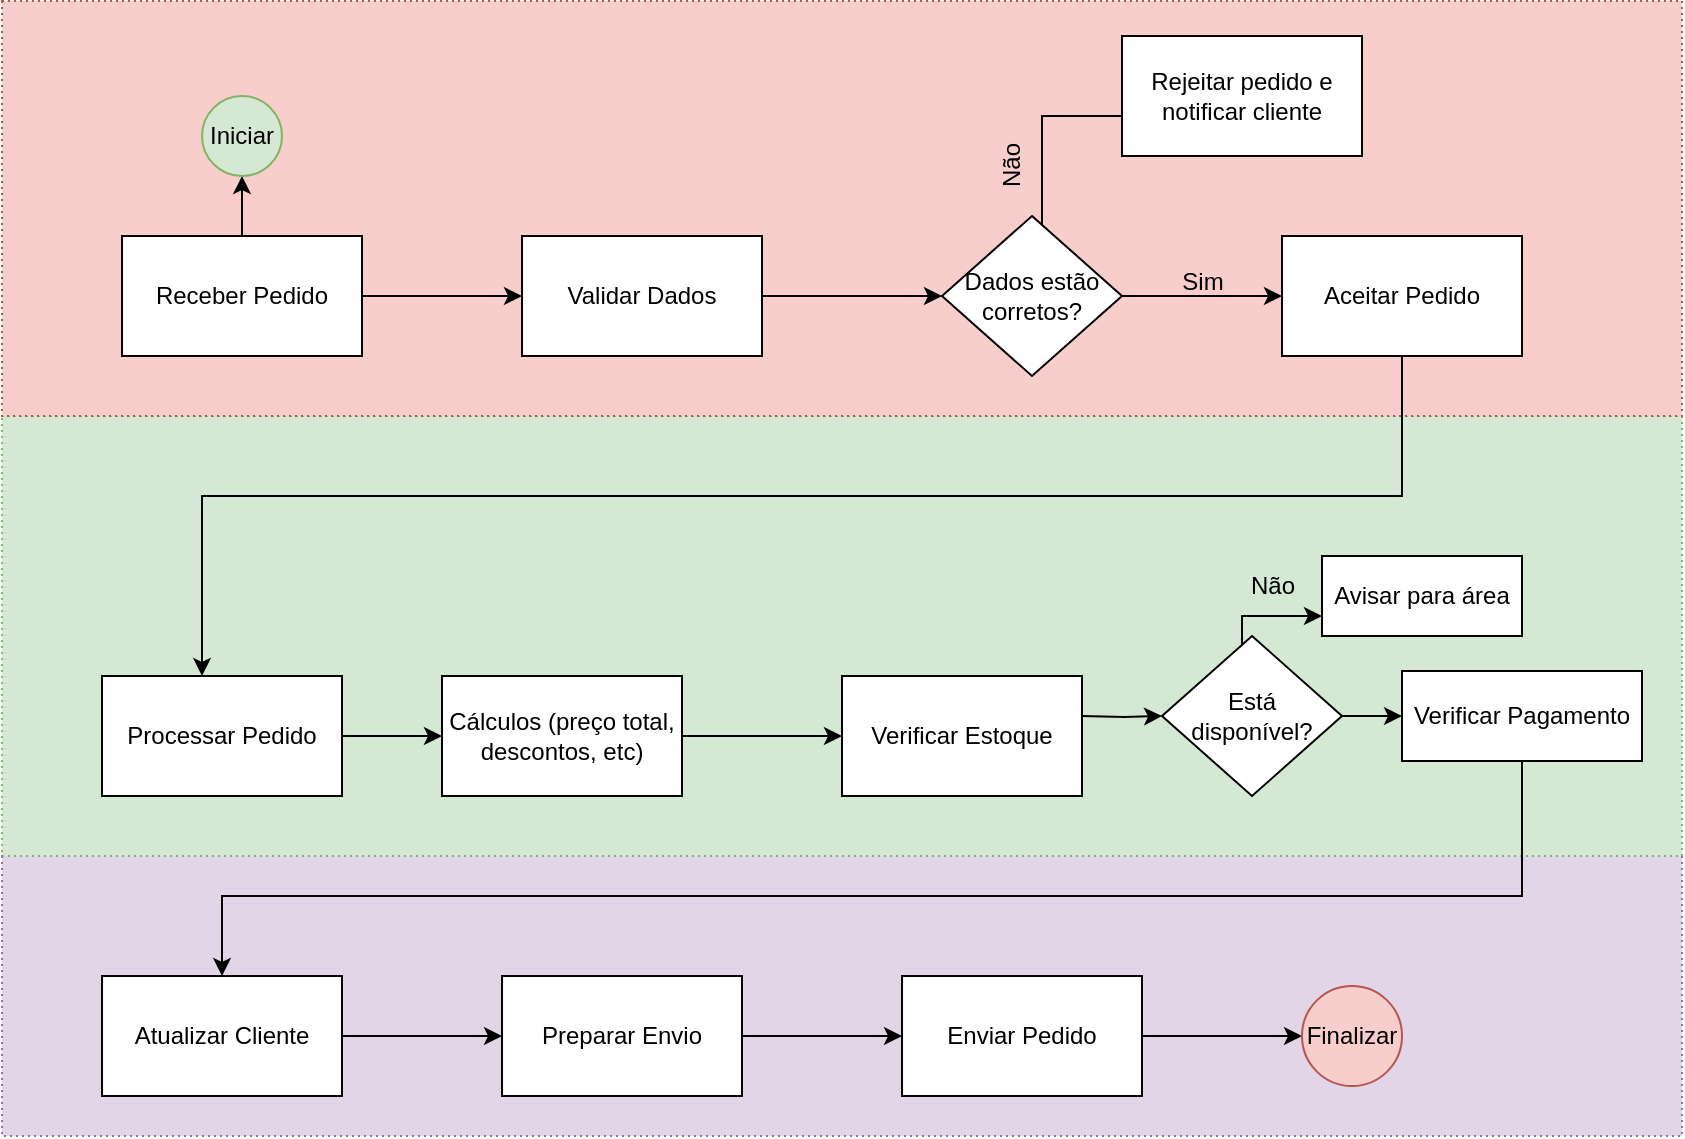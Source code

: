 <mxfile version="21.7.5" type="device">
  <diagram name="Page-1" id="2YBvvXClWsGukQMizWep">
    <mxGraphModel dx="1900" dy="621" grid="1" gridSize="10" guides="1" tooltips="1" connect="1" arrows="1" fold="1" page="1" pageScale="1" pageWidth="850" pageHeight="1100" math="0" shadow="0">
      <root>
        <mxCell id="0" />
        <mxCell id="1" parent="0" />
        <mxCell id="LpA9F5_BL7Sh21Nrzfpq-49" value="" style="rounded=0;whiteSpace=wrap;html=1;dashed=1;dashPattern=1 2;align=right;spacing=-20;labelPosition=center;verticalLabelPosition=top;verticalAlign=bottom;spacingLeft=25;fontFamily=Roboto Slab;fontSource=https%3A%2F%2Ffonts.googleapis.com%2Fcss%3Ffamily%3DRoboto%2BSlab;fontStyle=0;strokeColor=#9673A6;fillColor=#e1d5e7;spacingTop=0;spacingRight=25;fontColor=#9673A6;connectable=0;allowArrows=0;" vertex="1" parent="1">
          <mxGeometry x="-40" y="470" width="840" height="140" as="geometry" />
        </mxCell>
        <mxCell id="LpA9F5_BL7Sh21Nrzfpq-48" value="" style="rounded=0;whiteSpace=wrap;html=1;dashed=1;dashPattern=1 2;spacing=-20;labelPosition=center;verticalLabelPosition=top;align=right;verticalAlign=bottom;spacingLeft=25;fontFamily=Roboto Slab;fontSource=https%3A%2F%2Ffonts.googleapis.com%2Fcss%3Ffamily%3DRoboto%2BSlab;fontStyle=0;strokeColor=#82b366;fillColor=#d5e8d4;spacingTop=0;spacingRight=25;fontColor=#82B366;connectable=0;allowArrows=0;" vertex="1" parent="1">
          <mxGeometry x="-40" y="250" width="840" height="220" as="geometry" />
        </mxCell>
        <mxCell id="LpA9F5_BL7Sh21Nrzfpq-47" value="" style="rounded=0;dashed=1;dashPattern=1 2;labelPosition=center;verticalLabelPosition=top;align=right;verticalAlign=bottom;spacingTop=0;spacing=-20;spacingLeft=25;fontFamily=Roboto Slab;fontSource=https%3A%2F%2Ffonts.googleapis.com%2Fcss%3Ffamily%3DRoboto%2BSlab;horizontal=1;fontStyle=0;labelBorderColor=none;labelBackgroundColor=none;fillColor=#f8cecc;strokeColor=#b85450;fontColor=#B85450;whiteSpace=wrap;html=1;spacingRight=25;connectable=0;allowArrows=0;" vertex="1" parent="1">
          <mxGeometry x="-40" y="42.5" width="840" height="207.5" as="geometry" />
        </mxCell>
        <mxCell id="LpA9F5_BL7Sh21Nrzfpq-3" value="" style="edgeStyle=orthogonalEdgeStyle;rounded=0;orthogonalLoop=1;jettySize=auto;html=1;" edge="1" parent="1" source="LpA9F5_BL7Sh21Nrzfpq-1" target="LpA9F5_BL7Sh21Nrzfpq-2">
          <mxGeometry relative="1" as="geometry" />
        </mxCell>
        <mxCell id="LpA9F5_BL7Sh21Nrzfpq-52" value="" style="edgeStyle=orthogonalEdgeStyle;rounded=0;orthogonalLoop=1;jettySize=auto;html=1;" edge="1" parent="1" source="LpA9F5_BL7Sh21Nrzfpq-1" target="LpA9F5_BL7Sh21Nrzfpq-51">
          <mxGeometry relative="1" as="geometry" />
        </mxCell>
        <mxCell id="LpA9F5_BL7Sh21Nrzfpq-1" value="Receber Pedido" style="rounded=0;whiteSpace=wrap;html=1;" vertex="1" parent="1">
          <mxGeometry x="20" y="160" width="120" height="60" as="geometry" />
        </mxCell>
        <mxCell id="LpA9F5_BL7Sh21Nrzfpq-5" value="" style="edgeStyle=orthogonalEdgeStyle;rounded=0;orthogonalLoop=1;jettySize=auto;html=1;" edge="1" parent="1" source="LpA9F5_BL7Sh21Nrzfpq-2" target="LpA9F5_BL7Sh21Nrzfpq-4">
          <mxGeometry relative="1" as="geometry" />
        </mxCell>
        <mxCell id="LpA9F5_BL7Sh21Nrzfpq-2" value="Validar Dados" style="rounded=0;whiteSpace=wrap;html=1;" vertex="1" parent="1">
          <mxGeometry x="220" y="160" width="120" height="60" as="geometry" />
        </mxCell>
        <mxCell id="LpA9F5_BL7Sh21Nrzfpq-7" value="" style="edgeStyle=orthogonalEdgeStyle;rounded=0;orthogonalLoop=1;jettySize=auto;html=1;entryX=0.25;entryY=1;entryDx=0;entryDy=0;" edge="1" parent="1" source="LpA9F5_BL7Sh21Nrzfpq-4" target="LpA9F5_BL7Sh21Nrzfpq-6">
          <mxGeometry relative="1" as="geometry">
            <Array as="points">
              <mxPoint x="480" y="100" />
              <mxPoint x="550" y="100" />
            </Array>
          </mxGeometry>
        </mxCell>
        <mxCell id="LpA9F5_BL7Sh21Nrzfpq-9" value="" style="edgeStyle=orthogonalEdgeStyle;rounded=0;orthogonalLoop=1;jettySize=auto;html=1;" edge="1" parent="1" source="LpA9F5_BL7Sh21Nrzfpq-4" target="LpA9F5_BL7Sh21Nrzfpq-8">
          <mxGeometry relative="1" as="geometry" />
        </mxCell>
        <mxCell id="LpA9F5_BL7Sh21Nrzfpq-4" value="Dados estão corretos?" style="rhombus;whiteSpace=wrap;html=1;rounded=0;" vertex="1" parent="1">
          <mxGeometry x="430" y="150" width="90" height="80" as="geometry" />
        </mxCell>
        <mxCell id="LpA9F5_BL7Sh21Nrzfpq-6" value="Rejeitar pedido e notificar cliente" style="whiteSpace=wrap;html=1;rounded=0;" vertex="1" parent="1">
          <mxGeometry x="520" y="60" width="120" height="60" as="geometry" />
        </mxCell>
        <mxCell id="LpA9F5_BL7Sh21Nrzfpq-13" value="" style="edgeStyle=orthogonalEdgeStyle;rounded=0;orthogonalLoop=1;jettySize=auto;html=1;" edge="1" parent="1" source="LpA9F5_BL7Sh21Nrzfpq-8" target="LpA9F5_BL7Sh21Nrzfpq-12">
          <mxGeometry relative="1" as="geometry">
            <Array as="points">
              <mxPoint x="660" y="290" />
              <mxPoint x="60" y="290" />
            </Array>
          </mxGeometry>
        </mxCell>
        <mxCell id="LpA9F5_BL7Sh21Nrzfpq-8" value="Aceitar Pedido" style="whiteSpace=wrap;html=1;rounded=0;" vertex="1" parent="1">
          <mxGeometry x="600" y="160" width="120" height="60" as="geometry" />
        </mxCell>
        <mxCell id="LpA9F5_BL7Sh21Nrzfpq-10" value="Não" style="text;html=1;align=center;verticalAlign=middle;resizable=0;points=[];autosize=1;strokeColor=none;fillColor=none;rotation=-90;" vertex="1" parent="1">
          <mxGeometry x="440" y="110" width="50" height="30" as="geometry" />
        </mxCell>
        <mxCell id="LpA9F5_BL7Sh21Nrzfpq-11" value="Sim" style="text;html=1;align=center;verticalAlign=middle;resizable=0;points=[];autosize=1;strokeColor=none;fillColor=none;" vertex="1" parent="1">
          <mxGeometry x="540" y="168" width="40" height="30" as="geometry" />
        </mxCell>
        <mxCell id="LpA9F5_BL7Sh21Nrzfpq-15" value="" style="edgeStyle=orthogonalEdgeStyle;rounded=0;orthogonalLoop=1;jettySize=auto;html=1;" edge="1" parent="1" source="LpA9F5_BL7Sh21Nrzfpq-12" target="LpA9F5_BL7Sh21Nrzfpq-14">
          <mxGeometry relative="1" as="geometry" />
        </mxCell>
        <mxCell id="LpA9F5_BL7Sh21Nrzfpq-12" value="Processar Pedido" style="whiteSpace=wrap;html=1;rounded=0;" vertex="1" parent="1">
          <mxGeometry x="10" y="380" width="120" height="60" as="geometry" />
        </mxCell>
        <mxCell id="LpA9F5_BL7Sh21Nrzfpq-17" value="" style="edgeStyle=orthogonalEdgeStyle;rounded=0;orthogonalLoop=1;jettySize=auto;html=1;" edge="1" parent="1" source="LpA9F5_BL7Sh21Nrzfpq-14" target="LpA9F5_BL7Sh21Nrzfpq-16">
          <mxGeometry relative="1" as="geometry" />
        </mxCell>
        <mxCell id="LpA9F5_BL7Sh21Nrzfpq-14" value="Cálculos (preço total, descontos, etc)" style="whiteSpace=wrap;html=1;rounded=0;" vertex="1" parent="1">
          <mxGeometry x="180" y="380" width="120" height="60" as="geometry" />
        </mxCell>
        <mxCell id="LpA9F5_BL7Sh21Nrzfpq-16" value="Verificar Estoque" style="whiteSpace=wrap;html=1;rounded=0;" vertex="1" parent="1">
          <mxGeometry x="380" y="380" width="120" height="60" as="geometry" />
        </mxCell>
        <mxCell id="LpA9F5_BL7Sh21Nrzfpq-18" value="" style="edgeStyle=orthogonalEdgeStyle;rounded=0;orthogonalLoop=1;jettySize=auto;html=1;" edge="1" parent="1" target="LpA9F5_BL7Sh21Nrzfpq-21">
          <mxGeometry relative="1" as="geometry">
            <mxPoint x="500" y="400" as="sourcePoint" />
          </mxGeometry>
        </mxCell>
        <mxCell id="LpA9F5_BL7Sh21Nrzfpq-36" value="" style="edgeStyle=orthogonalEdgeStyle;rounded=0;orthogonalLoop=1;jettySize=auto;html=1;" edge="1" parent="1" source="LpA9F5_BL7Sh21Nrzfpq-21" target="LpA9F5_BL7Sh21Nrzfpq-35">
          <mxGeometry relative="1" as="geometry" />
        </mxCell>
        <mxCell id="LpA9F5_BL7Sh21Nrzfpq-21" value="Está disponível?" style="rhombus;whiteSpace=wrap;html=1;rounded=0;" vertex="1" parent="1">
          <mxGeometry x="540" y="360" width="90" height="80" as="geometry" />
        </mxCell>
        <mxCell id="LpA9F5_BL7Sh21Nrzfpq-31" value="Avisar para área" style="whiteSpace=wrap;html=1;rounded=0;" vertex="1" parent="1">
          <mxGeometry x="620" y="320" width="100" height="40" as="geometry" />
        </mxCell>
        <mxCell id="LpA9F5_BL7Sh21Nrzfpq-33" value="Não" style="text;html=1;align=center;verticalAlign=middle;resizable=0;points=[];autosize=1;strokeColor=none;fillColor=none;rotation=0;" vertex="1" parent="1">
          <mxGeometry x="570" y="320" width="50" height="30" as="geometry" />
        </mxCell>
        <mxCell id="LpA9F5_BL7Sh21Nrzfpq-34" value="" style="endArrow=classic;html=1;rounded=0;entryX=0;entryY=0.75;entryDx=0;entryDy=0;" edge="1" parent="1" target="LpA9F5_BL7Sh21Nrzfpq-31">
          <mxGeometry width="50" height="50" relative="1" as="geometry">
            <mxPoint x="580" y="365" as="sourcePoint" />
            <mxPoint x="630" y="315" as="targetPoint" />
            <Array as="points">
              <mxPoint x="580" y="350" />
            </Array>
          </mxGeometry>
        </mxCell>
        <mxCell id="LpA9F5_BL7Sh21Nrzfpq-38" value="" style="edgeStyle=orthogonalEdgeStyle;rounded=0;orthogonalLoop=1;jettySize=auto;html=1;" edge="1" parent="1" source="LpA9F5_BL7Sh21Nrzfpq-35" target="LpA9F5_BL7Sh21Nrzfpq-37">
          <mxGeometry relative="1" as="geometry">
            <Array as="points">
              <mxPoint x="720" y="490" />
              <mxPoint x="70" y="490" />
            </Array>
          </mxGeometry>
        </mxCell>
        <mxCell id="LpA9F5_BL7Sh21Nrzfpq-35" value="Verificar Pagamento" style="whiteSpace=wrap;html=1;rounded=0;" vertex="1" parent="1">
          <mxGeometry x="660" y="377.5" width="120" height="45" as="geometry" />
        </mxCell>
        <mxCell id="LpA9F5_BL7Sh21Nrzfpq-40" value="" style="edgeStyle=orthogonalEdgeStyle;rounded=0;orthogonalLoop=1;jettySize=auto;html=1;" edge="1" parent="1" source="LpA9F5_BL7Sh21Nrzfpq-37" target="LpA9F5_BL7Sh21Nrzfpq-39">
          <mxGeometry relative="1" as="geometry" />
        </mxCell>
        <mxCell id="LpA9F5_BL7Sh21Nrzfpq-37" value="Atualizar Cliente" style="whiteSpace=wrap;html=1;rounded=0;" vertex="1" parent="1">
          <mxGeometry x="10" y="530" width="120" height="60" as="geometry" />
        </mxCell>
        <mxCell id="LpA9F5_BL7Sh21Nrzfpq-42" value="" style="edgeStyle=orthogonalEdgeStyle;rounded=0;orthogonalLoop=1;jettySize=auto;html=1;" edge="1" parent="1" source="LpA9F5_BL7Sh21Nrzfpq-39" target="LpA9F5_BL7Sh21Nrzfpq-41">
          <mxGeometry relative="1" as="geometry" />
        </mxCell>
        <mxCell id="LpA9F5_BL7Sh21Nrzfpq-39" value="Preparar Envio" style="whiteSpace=wrap;html=1;rounded=0;" vertex="1" parent="1">
          <mxGeometry x="210" y="530" width="120" height="60" as="geometry" />
        </mxCell>
        <mxCell id="LpA9F5_BL7Sh21Nrzfpq-44" value="" style="edgeStyle=orthogonalEdgeStyle;rounded=0;orthogonalLoop=1;jettySize=auto;html=1;" edge="1" parent="1" source="LpA9F5_BL7Sh21Nrzfpq-41">
          <mxGeometry relative="1" as="geometry">
            <mxPoint x="610" y="560" as="targetPoint" />
          </mxGeometry>
        </mxCell>
        <mxCell id="LpA9F5_BL7Sh21Nrzfpq-41" value="Enviar Pedido" style="whiteSpace=wrap;html=1;rounded=0;" vertex="1" parent="1">
          <mxGeometry x="410" y="530" width="120" height="60" as="geometry" />
        </mxCell>
        <mxCell id="LpA9F5_BL7Sh21Nrzfpq-51" value="Iniciar" style="ellipse;whiteSpace=wrap;html=1;rounded=0;fillColor=#d5e8d4;strokeColor=#82b366;" vertex="1" parent="1">
          <mxGeometry x="60" y="90" width="40" height="40" as="geometry" />
        </mxCell>
        <mxCell id="LpA9F5_BL7Sh21Nrzfpq-53" value="Finalizar" style="ellipse;whiteSpace=wrap;html=1;rounded=0;fillColor=#f8cecc;strokeColor=#b85450;" vertex="1" parent="1">
          <mxGeometry x="610" y="535" width="50" height="50" as="geometry" />
        </mxCell>
      </root>
    </mxGraphModel>
  </diagram>
</mxfile>
